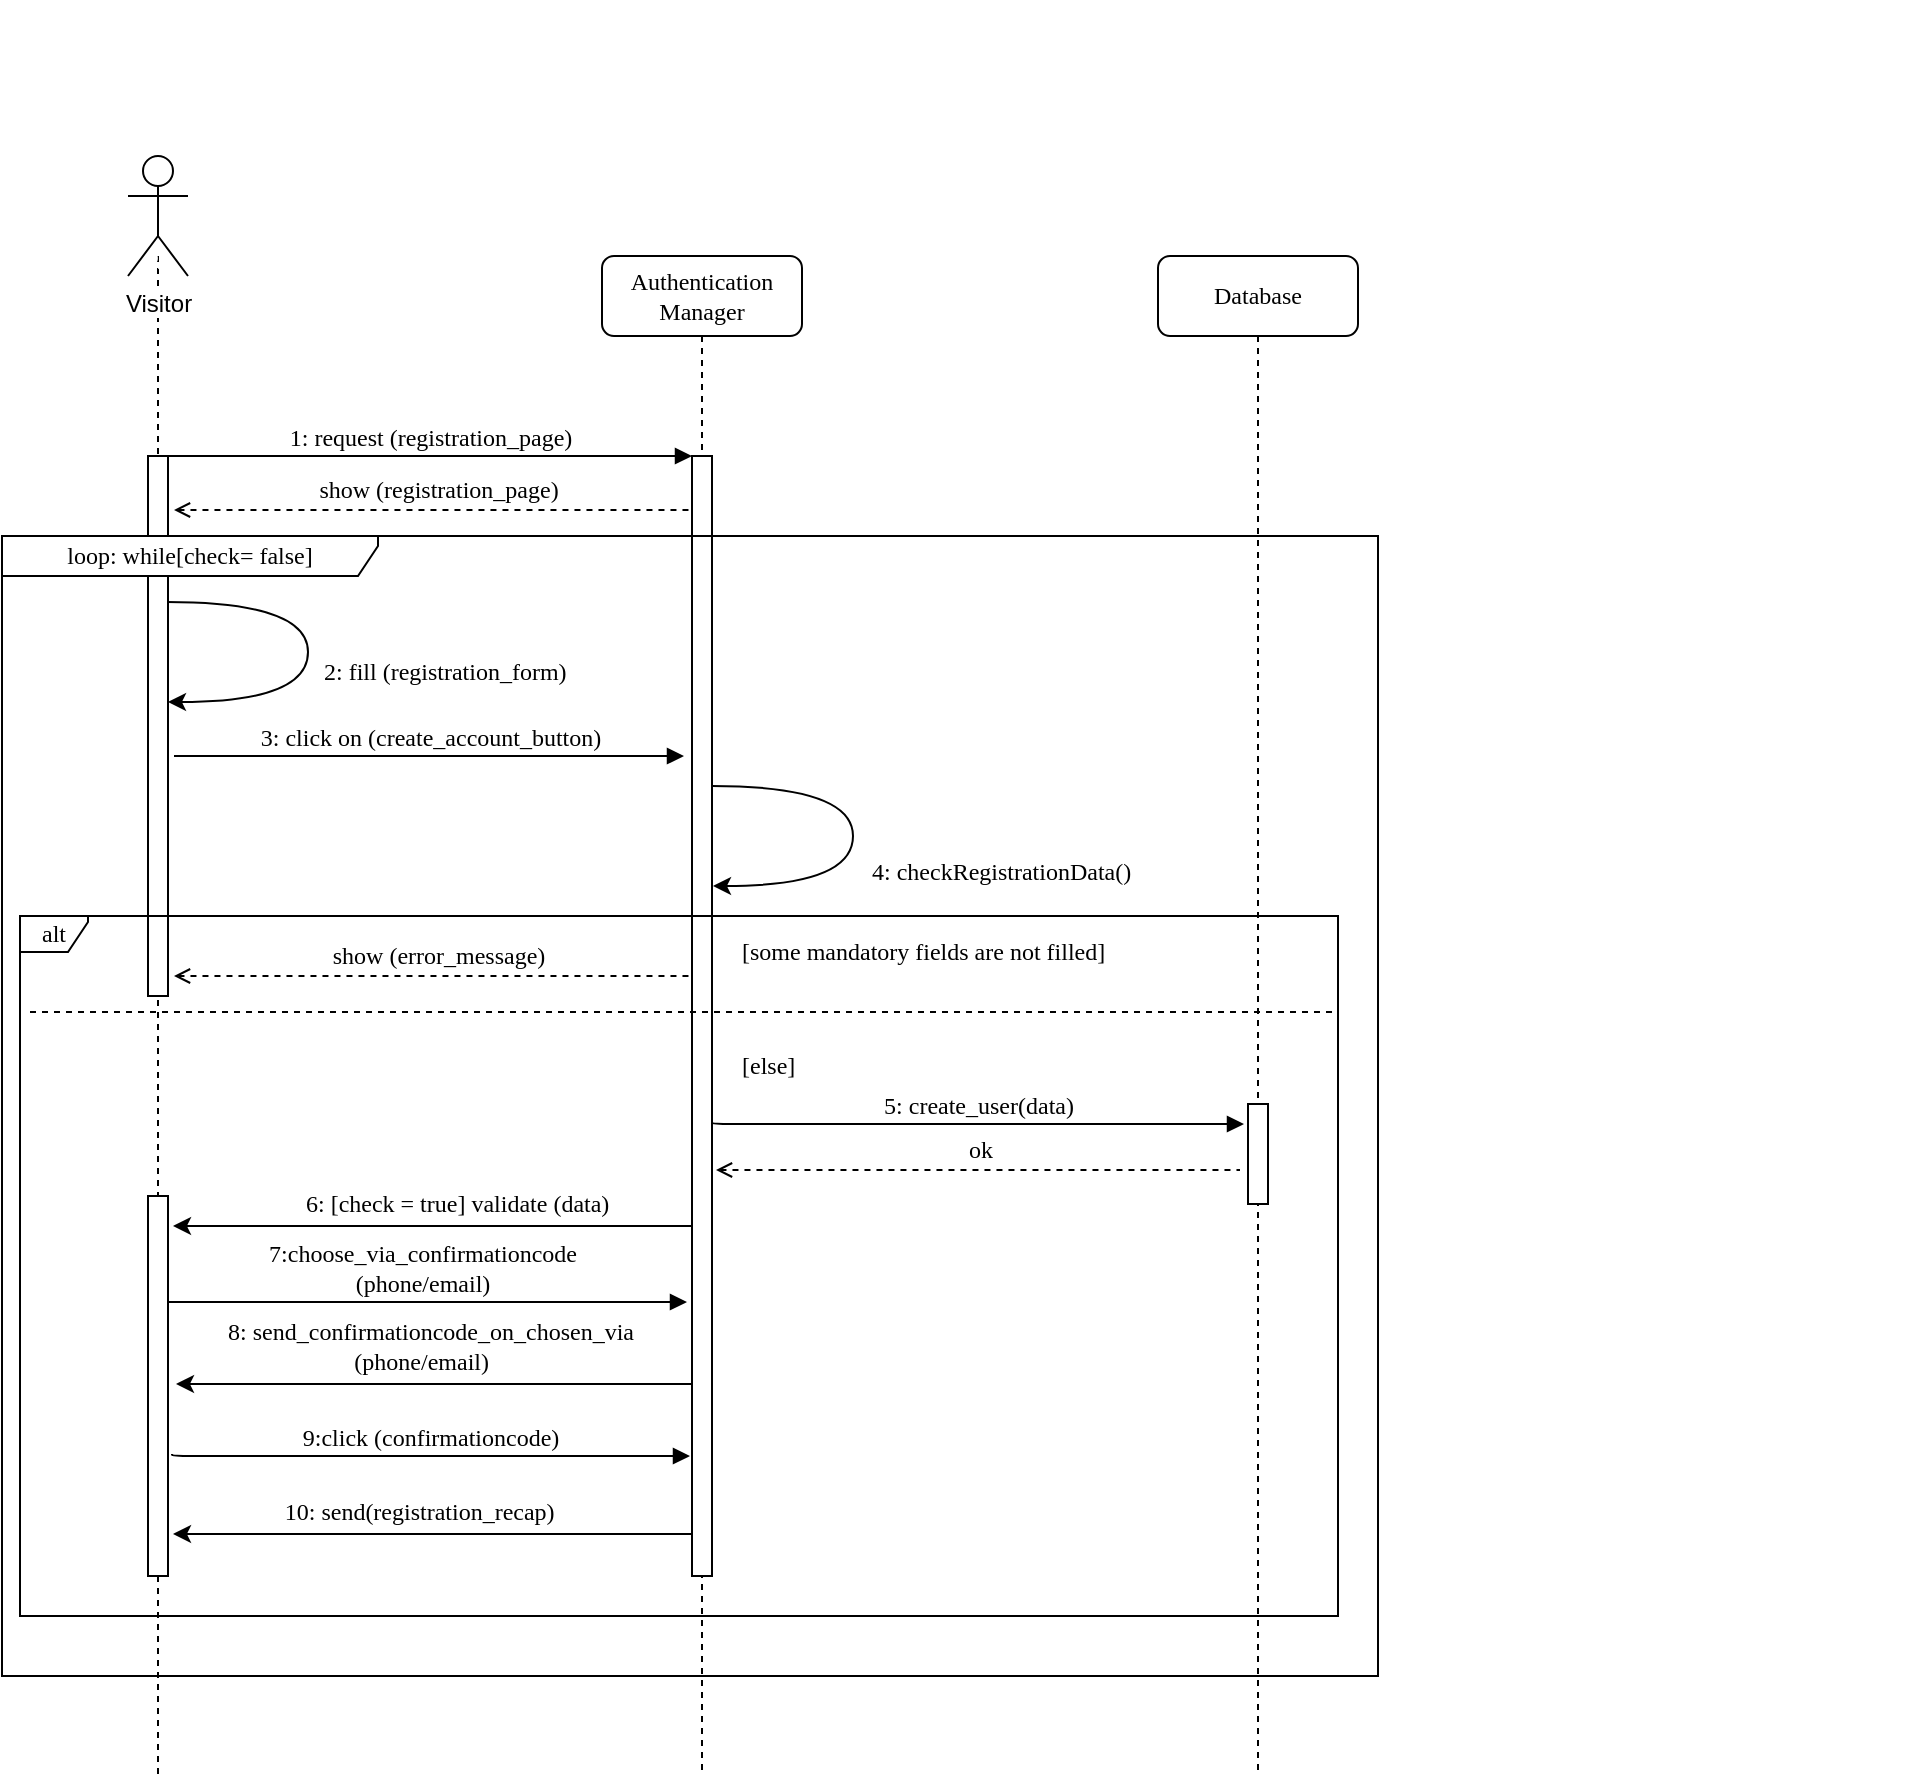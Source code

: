<mxfile type="device" version="12.1.4" pages="1"><diagram id="13e1069c-82ec-6db2-03f1-153e76fe0fe0" name="Page-1"><mxGraphModel grid="1" dx="982" dy="1347" gridSize="10" guides="1" tooltips="1" connect="1" arrows="1" fold="1" page="1" pageScale="1" pageWidth="1100" pageHeight="850" background="#ffffff" math="0" shadow="0"><root><mxCell id="0"/><mxCell id="1" parent="0"/><mxCell id="45o1ah1FTxN9ZP7xYf2N-38" value="" parent="1" edge="1" style="endArrow=classic;html=1;fontFamily=Verdana;fontColor=#FFFFFF;"><mxGeometry as="geometry" relative="1" width="50" height="50"><mxPoint as="sourcePoint" x="420.5" y="719"/><mxPoint as="targetPoint" x="157.5" y="719"/></mxGeometry></mxCell><mxCell id="45o1ah1FTxN9ZP7xYf2N-39" value="&lt;font color=&quot;#000000&quot;&gt;10: send(registration_recap)&lt;/font&gt;xt" parent="45o1ah1FTxN9ZP7xYf2N-38" style="text;html=1;resizable=0;points=[];align=center;verticalAlign=middle;labelBackgroundColor=none;fontFamily=Verdana;fontColor=#FFFFFF;" connectable="0" vertex="1"><mxGeometry as="geometry" relative="1" x="-0.223" y="-3"><mxPoint as="offset" x="-34" y="-8"/></mxGeometry></mxCell><mxCell id="45o1ah1FTxN9ZP7xYf2N-56" value="" parent="1" edge="1" style="endArrow=none;dashed=1;html=1;fontColor=#FFFFFF;startArrow=open;startFill=0;"><mxGeometry as="geometry" relative="1" width="50" height="50"><mxPoint as="sourcePoint" x="158" y="440"/><mxPoint as="targetPoint" x="420" y="440"/><Array as="points"><mxPoint x="328" y="440"/></Array></mxGeometry></mxCell><mxCell id="45o1ah1FTxN9ZP7xYf2N-57" value="&lt;font color=&quot;#000000&quot;&gt;show (error_message)&lt;/font&gt;" parent="45o1ah1FTxN9ZP7xYf2N-56" style="text;html=1;resizable=0;points=[];align=center;verticalAlign=middle;labelBackgroundColor=#ffffff;fontColor=#FFFFFF;fontFamily=Verdana;" connectable="0" vertex="1"><mxGeometry as="geometry" relative="1" x="0.45" y="58"><mxPoint as="offset" x="-58" y="48"/></mxGeometry></mxCell><mxCell id="45o1ah1FTxN9ZP7xYf2N-29" value="" parent="1" edge="1" style="endArrow=classic;html=1;fontFamily=Verdana;fontColor=#FFFFFF;"><mxGeometry as="geometry" relative="1" width="50" height="50"><mxPoint as="sourcePoint" x="422" y="644"/><mxPoint as="targetPoint" x="159" y="644"/></mxGeometry></mxCell><mxCell id="45o1ah1FTxN9ZP7xYf2N-30" value="&lt;font color=&quot;#000000&quot;&gt;8: send_confirmationcode_on_chosen_via&lt;br&gt;(phone/email)&lt;/font&gt;xt" parent="45o1ah1FTxN9ZP7xYf2N-29" style="text;html=1;resizable=0;points=[];align=center;verticalAlign=middle;labelBackgroundColor=none;fontFamily=Verdana;fontColor=#FFFFFF;" connectable="0" vertex="1"><mxGeometry as="geometry" relative="1" x="-0.223" y="-3"><mxPoint as="offset" x="-34" y="-16"/></mxGeometry></mxCell><mxCell id="45o1ah1FTxN9ZP7xYf2N-28" value="7:choose_via_confirmationcode&lt;br&gt;(phone/email)" parent="1" edge="1" style="html=1;verticalAlign=bottom;endArrow=block;labelBackgroundColor=none;fontFamily=Verdana;fontSize=12;edgeStyle=elbowEdgeStyle;elbow=vertical;"><mxGeometry as="geometry" relative="1"><mxPoint as="sourcePoint" x="148" y="603"/><mxPoint as="targetPoint" x="414.5" y="603"/><mxPoint as="offset"/></mxGeometry></mxCell><mxCell id="45o1ah1FTxN9ZP7xYf2N-25" value="" parent="1" edge="1" style="endArrow=classic;html=1;fontFamily=Verdana;fontColor=#FFFFFF;"><mxGeometry as="geometry" relative="1" width="50" height="50"><mxPoint as="sourcePoint" x="421" y="565"/><mxPoint as="targetPoint" x="157.5" y="565"/></mxGeometry></mxCell><mxCell id="45o1ah1FTxN9ZP7xYf2N-26" value="&lt;font color=&quot;#000000&quot;&gt;6: [check = true] validate (data)&lt;/font&gt;xt" parent="45o1ah1FTxN9ZP7xYf2N-25" style="text;html=1;resizable=0;points=[];align=center;verticalAlign=middle;labelBackgroundColor=none;fontFamily=Verdana;fontColor=#FFFFFF;" connectable="0" vertex="1"><mxGeometry as="geometry" relative="1" x="-0.223" y="-3"><mxPoint as="offset" x="-15" y="-8"/></mxGeometry></mxCell><mxCell id="45o1ah1FTxN9ZP7xYf2N-11" value="" parent="1" edge="1" style="endArrow=none;dashed=1;html=1;fontColor=#FFFFFF;startArrow=open;startFill=0;"><mxGeometry as="geometry" relative="1" width="50" height="50"><mxPoint as="sourcePoint" x="158" y="207"/><mxPoint as="targetPoint" x="420" y="207"/><Array as="points"><mxPoint x="328" y="207"/></Array></mxGeometry></mxCell><mxCell id="45o1ah1FTxN9ZP7xYf2N-12" value="&lt;font color=&quot;#000000&quot;&gt;show (registration_page)&lt;/font&gt;" parent="45o1ah1FTxN9ZP7xYf2N-11" style="text;html=1;resizable=0;points=[];align=center;verticalAlign=middle;labelBackgroundColor=#ffffff;fontColor=#FFFFFF;fontFamily=Verdana;" connectable="0" vertex="1"><mxGeometry as="geometry" relative="1" x="0.45" y="58"><mxPoint as="offset" x="-58" y="48"/></mxGeometry></mxCell><mxCell id="7baba1c4bc27f4b0-2" value="Authentication Manager" parent="1" style="shape=umlLifeline;perimeter=lifelinePerimeter;whiteSpace=wrap;html=1;container=1;collapsible=0;recursiveResize=0;outlineConnect=0;rounded=1;shadow=0;comic=0;labelBackgroundColor=none;strokeColor=#000000;strokeWidth=1;fillColor=#FFFFFF;fontFamily=Verdana;fontSize=12;fontColor=#000000;align=center;" vertex="1"><mxGeometry as="geometry" width="100" height="760" x="372" y="80"/></mxCell><mxCell id="7baba1c4bc27f4b0-3" value="Database" parent="1" style="shape=umlLifeline;perimeter=lifelinePerimeter;whiteSpace=wrap;html=1;container=1;collapsible=0;recursiveResize=0;outlineConnect=0;rounded=1;shadow=0;comic=0;labelBackgroundColor=none;strokeColor=#000000;strokeWidth=1;fillColor=#FFFFFF;fontFamily=Verdana;fontSize=12;fontColor=#000000;align=center;" vertex="1"><mxGeometry as="geometry" width="100" height="760" x="650" y="80"/></mxCell><mxCell id="7baba1c4bc27f4b0-13" value="" parent="7baba1c4bc27f4b0-3" style="html=1;points=[];perimeter=orthogonalPerimeter;rounded=0;shadow=0;comic=0;labelBackgroundColor=none;strokeColor=#000000;strokeWidth=1;fillColor=#FFFFFF;fontFamily=Verdana;fontSize=12;fontColor=#000000;align=center;" vertex="1"><mxGeometry as="geometry" width="10" height="50" x="45" y="424"/></mxCell><mxCell id="45o1ah1FTxN9ZP7xYf2N-21" value="&lt;font color=&quot;#000000&quot;&gt;4&lt;/font&gt;&lt;font color=&quot;#000000&quot;&gt;: checkRegistrationData()&lt;/font&gt;" parent="7baba1c4bc27f4b0-3" style="text;html=1;resizable=0;points=[];autosize=1;align=left;verticalAlign=top;spacingTop=-4;fontColor=#FFFFFF;fontFamily=Verdana;" vertex="1"><mxGeometry as="geometry" width="180" height="20" x="-145" y="298"/></mxCell><mxCell id="7baba1c4bc27f4b0-8" value=":Object" parent="1" style="shape=umlLifeline;perimeter=lifelinePerimeter;whiteSpace=wrap;html=1;container=1;collapsible=0;recursiveResize=0;outlineConnect=0;rounded=1;shadow=0;comic=0;labelBackgroundColor=none;strokeColor=#000000;strokeWidth=1;fillColor=#FFFFFF;fontFamily=Verdana;fontSize=12;fontColor=#FFFFFF;align=center;size=0;" vertex="1"><mxGeometry as="geometry" width="100" height="760" x="100" y="80"/></mxCell><mxCell id="7baba1c4bc27f4b0-9" value="" parent="7baba1c4bc27f4b0-8" style="html=1;points=[];perimeter=orthogonalPerimeter;rounded=0;shadow=0;comic=0;labelBackgroundColor=none;strokeColor=#000000;strokeWidth=1;fillColor=#FFFFFF;fontFamily=Verdana;fontSize=12;fontColor=#000000;align=center;" vertex="1"><mxGeometry as="geometry" width="10" height="270" x="45" y="100"/></mxCell><mxCell id="45o1ah1FTxN9ZP7xYf2N-1" value="Visitor" parent="7baba1c4bc27f4b0-8" style="shape=umlActor;verticalLabelPosition=bottom;labelBackgroundColor=#ffffff;verticalAlign=top;html=1;outlineConnect=0;" vertex="1"><mxGeometry as="geometry" width="30" height="60" x="35" y="-50"/></mxCell><mxCell id="45o1ah1FTxN9ZP7xYf2N-64" value="" parent="7baba1c4bc27f4b0-8" style="html=1;points=[];perimeter=orthogonalPerimeter;rounded=0;shadow=0;comic=0;labelBackgroundColor=none;strokeColor=#000000;strokeWidth=1;fillColor=#FFFFFF;fontFamily=Verdana;fontSize=12;fontColor=#000000;align=center;" vertex="1"><mxGeometry as="geometry" width="10" height="190" x="45" y="470"/></mxCell><mxCell id="7baba1c4bc27f4b0-11" value="1: request (registration_page)" parent="1" edge="1" style="html=1;verticalAlign=bottom;endArrow=block;entryX=0;entryY=0;labelBackgroundColor=none;fontFamily=Verdana;fontSize=12;edgeStyle=elbowEdgeStyle;elbow=vertical;" source="7baba1c4bc27f4b0-9" target="7baba1c4bc27f4b0-10"><mxGeometry as="geometry" relative="1"><mxPoint as="sourcePoint" x="220" y="190"/></mxGeometry></mxCell><mxCell id="45o1ah1FTxN9ZP7xYf2N-7" value="Text" parent="1" style="text;html=1;resizable=0;points=[];autosize=1;align=left;verticalAlign=top;spacingTop=-4;fontColor=#FFFFFF;" vertex="1"><mxGeometry as="geometry" width="40" height="20" x="167" y="104"/></mxCell><mxCell id="7baba1c4bc27f4b0-10" value="" parent="1" style="html=1;points=[];perimeter=orthogonalPerimeter;rounded=0;shadow=0;comic=0;labelBackgroundColor=none;strokeColor=#000000;strokeWidth=1;fillColor=#FFFFFF;fontFamily=Verdana;fontSize=12;fontColor=#000000;align=center;" vertex="1"><mxGeometry as="geometry" width="10" height="560" x="417" y="180"/></mxCell><mxCell id="45o1ah1FTxN9ZP7xYf2N-13" value="3: click on (create_account_button)" parent="1" edge="1" style="html=1;verticalAlign=bottom;endArrow=block;labelBackgroundColor=none;fontFamily=Verdana;fontSize=12;edgeStyle=elbowEdgeStyle;elbow=vertical;"><mxGeometry as="geometry" relative="1"><mxPoint as="sourcePoint" x="158" y="330"/><mxPoint as="targetPoint" x="413" y="330"/></mxGeometry></mxCell><mxCell id="45o1ah1FTxN9ZP7xYf2N-16" value="" parent="1" edge="1" style="endArrow=classic;html=1;fontColor=#FFFFFF;curved=1;"><mxGeometry as="geometry" relative="1" width="50" height="50"><mxPoint as="sourcePoint" x="154.5" y="253"/><mxPoint as="targetPoint" x="155" y="303"/><Array as="points"><mxPoint x="225" y="253"/><mxPoint x="225" y="303"/></Array></mxGeometry></mxCell><mxCell id="45o1ah1FTxN9ZP7xYf2N-17" value="&lt;font color=&quot;#000000&quot;&gt;2&lt;/font&gt;&lt;font color=&quot;#000000&quot;&gt;: fill (registration_form)&lt;/font&gt;" parent="1" style="text;html=1;resizable=0;points=[];autosize=1;align=left;verticalAlign=top;spacingTop=-4;fontColor=#FFFFFF;fontFamily=Verdana;" vertex="1"><mxGeometry as="geometry" width="140" height="20" x="231" y="278"/></mxCell><mxCell id="45o1ah1FTxN9ZP7xYf2N-20" value="" parent="1" edge="1" style="endArrow=classic;html=1;fontColor=#FFFFFF;curved=1;"><mxGeometry as="geometry" relative="1" width="50" height="50"><mxPoint as="sourcePoint" x="427" y="345"/><mxPoint as="targetPoint" x="427.5" y="395"/><Array as="points"><mxPoint x="497.5" y="345"/><mxPoint x="497.5" y="395"/></Array></mxGeometry></mxCell><mxCell id="45o1ah1FTxN9ZP7xYf2N-32" value="9:click (confirmationcode)" parent="1" edge="1" style="html=1;verticalAlign=bottom;endArrow=block;labelBackgroundColor=none;fontFamily=Verdana;fontSize=12;edgeStyle=elbowEdgeStyle;elbow=vertical;exitX=-0.36;exitY=0.877;exitDx=0;exitDy=0;exitPerimeter=0;"><mxGeometry as="geometry" relative="1"><mxPoint as="sourcePoint" x="157" y="679"/><mxPoint as="targetPoint" x="416" y="680"/><mxPoint as="offset"/><Array as="points"><mxPoint x="141" y="680"/></Array></mxGeometry></mxCell><mxCell id="45o1ah1FTxN9ZP7xYf2N-37" value="Text" parent="1" style="text;html=1;resizable=0;points=[];autosize=1;align=left;verticalAlign=top;spacingTop=-4;fontFamily=Verdana;fontColor=#FFFFFF;" vertex="1"><mxGeometry as="geometry" width="40" height="20" x="271" y="382"/></mxCell><mxCell id="45o1ah1FTxN9ZP7xYf2N-40" value="Text" parent="1" style="text;html=1;resizable=0;points=[];autosize=1;align=left;verticalAlign=top;spacingTop=-4;fontFamily=Verdana;fontColor=#FFFFFF;" vertex="1"><mxGeometry as="geometry" width="40" height="20" x="984" y="382"/></mxCell><mxCell id="45o1ah1FTxN9ZP7xYf2N-41" value="Text" parent="1" style="text;html=1;resizable=0;points=[];autosize=1;align=left;verticalAlign=top;spacingTop=-4;fontFamily=Verdana;fontColor=#FFFFFF;" vertex="1"><mxGeometry as="geometry" width="40" height="20" x="984" y="168"/></mxCell><mxCell id="45o1ah1FTxN9ZP7xYf2N-42" value="Text" parent="1" style="text;html=1;resizable=0;points=[];autosize=1;align=left;verticalAlign=top;spacingTop=-4;fontFamily=Verdana;fontColor=#FFFFFF;" vertex="1"><mxGeometry as="geometry" width="40" height="20" x="984" y="10"/></mxCell><mxCell id="45o1ah1FTxN9ZP7xYf2N-43" value="Text" parent="1" style="text;html=1;resizable=0;points=[];autosize=1;align=left;verticalAlign=top;spacingTop=-4;fontFamily=Verdana;fontColor=#FFFFFF;" vertex="1"><mxGeometry as="geometry" width="40" height="20" x="780" y="159"/></mxCell><mxCell id="45o1ah1FTxN9ZP7xYf2N-44" value="Text" parent="1" style="text;html=1;resizable=0;points=[];autosize=1;align=left;verticalAlign=top;spacingTop=-4;fontFamily=Verdana;fontColor=#FFFFFF;" vertex="1"><mxGeometry as="geometry" width="40" height="20" x="778" y="-48"/></mxCell><mxCell id="45o1ah1FTxN9ZP7xYf2N-45" value="Text" parent="1" style="text;html=1;resizable=0;points=[];autosize=1;align=left;verticalAlign=top;spacingTop=-4;fontFamily=Verdana;fontColor=#FFFFFF;" vertex="1"><mxGeometry as="geometry" width="40" height="20" x="778" y="67"/></mxCell><mxCell id="45o1ah1FTxN9ZP7xYf2N-54" value="" parent="1" edge="1" style="endArrow=none;dashed=1;html=1;fontFamily=Verdana;fontColor=#FFFFFF;"><mxGeometry as="geometry" relative="1" width="50" height="50"><mxPoint as="sourcePoint" x="86" y="458"/><mxPoint as="targetPoint" x="740" y="458"/></mxGeometry></mxCell><mxCell id="45o1ah1FTxN9ZP7xYf2N-55" value="&lt;font color=&quot;#000000&quot;&gt;[some mandatory fields are not filled]&lt;/font&gt;" parent="1" style="text;html=1;resizable=0;points=[];autosize=1;align=left;verticalAlign=top;spacingTop=-4;fontFamily=Verdana;fontColor=#FFFFFF;" vertex="1"><mxGeometry as="geometry" width="240" height="20" x="440" y="418"/></mxCell><mxCell id="45o1ah1FTxN9ZP7xYf2N-58" value="&lt;font color=&quot;#000000&quot;&gt;[else]&lt;/font&gt;" parent="1" style="text;html=1;resizable=0;points=[];autosize=1;align=left;verticalAlign=top;spacingTop=-4;fontFamily=Verdana;fontColor=#FFFFFF;" vertex="1"><mxGeometry as="geometry" width="50" height="20" x="440" y="475"/></mxCell><mxCell id="45o1ah1FTxN9ZP7xYf2N-61" value="5: create_user(data)" parent="1" edge="1" style="html=1;verticalAlign=bottom;endArrow=block;labelBackgroundColor=none;fontFamily=Verdana;fontSize=12;edgeStyle=elbowEdgeStyle;elbow=vertical;exitX=-0.36;exitY=0.877;exitDx=0;exitDy=0;exitPerimeter=0;entryX=0.5;entryY=0.22;entryDx=0;entryDy=0;entryPerimeter=0;"><mxGeometry as="geometry" relative="1"><mxPoint as="sourcePoint" x="427" y="513"/><mxPoint as="targetPoint" x="693" y="514"/><mxPoint as="offset"/><Array as="points"><mxPoint x="411" y="514"/></Array></mxGeometry></mxCell><mxCell id="45o1ah1FTxN9ZP7xYf2N-62" value="" parent="1" edge="1" style="endArrow=none;dashed=1;html=1;fontColor=#FFFFFF;startArrow=open;startFill=0;"><mxGeometry as="geometry" relative="1" width="50" height="50"><mxPoint as="sourcePoint" x="429" y="537"/><mxPoint as="targetPoint" x="691" y="537"/><Array as="points"><mxPoint x="599" y="537"/></Array></mxGeometry></mxCell><mxCell id="45o1ah1FTxN9ZP7xYf2N-63" value="&lt;font color=&quot;#000000&quot;&gt;ok&lt;/font&gt;" parent="45o1ah1FTxN9ZP7xYf2N-62" style="text;html=1;resizable=0;points=[];align=center;verticalAlign=middle;labelBackgroundColor=#ffffff;fontColor=#FFFFFF;fontFamily=Verdana;" connectable="0" vertex="1"><mxGeometry as="geometry" relative="1" x="0.45" y="58"><mxPoint as="offset" x="-58" y="48"/></mxGeometry></mxCell><mxCell id="45o1ah1FTxN9ZP7xYf2N-52" value="&lt;font color=&quot;#000000&quot;&gt;alt&lt;/font&gt;" parent="1" style="shape=umlFrame;whiteSpace=wrap;html=1;labelBackgroundColor=none;fontFamily=Verdana;fontColor=#FFFFFF;width=34;height=18;" vertex="1"><mxGeometry as="geometry" width="659" height="350" x="81" y="410"/></mxCell><mxCell id="45o1ah1FTxN9ZP7xYf2N-48" value="&lt;font color=&quot;#000000&quot;&gt;loop: while[check= false]&lt;/font&gt;" parent="1" style="shape=umlFrame;whiteSpace=wrap;html=1;labelBackgroundColor=none;fontFamily=Verdana;fontColor=#FFFFFF;width=188;height=20;" vertex="1"><mxGeometry as="geometry" width="688" height="570" x="72" y="220"/></mxCell></root></mxGraphModel></diagram></mxfile>
